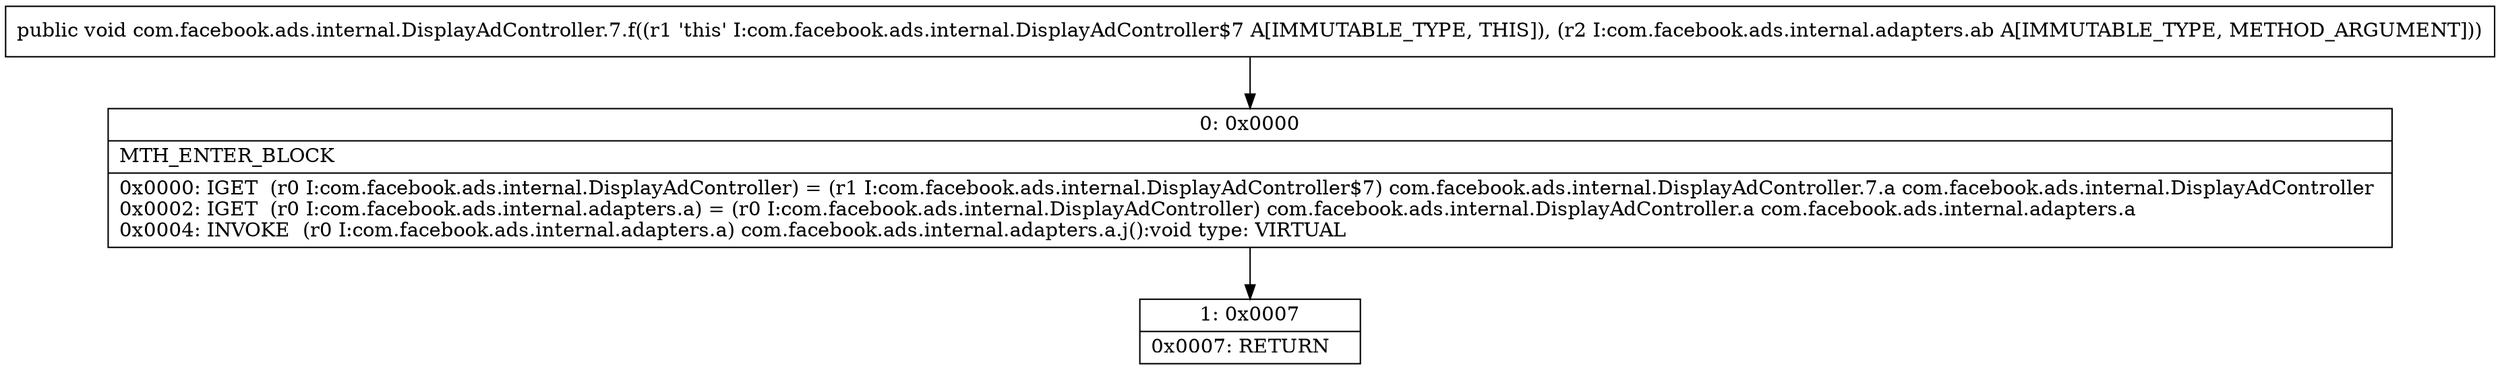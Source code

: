 digraph "CFG forcom.facebook.ads.internal.DisplayAdController.7.f(Lcom\/facebook\/ads\/internal\/adapters\/ab;)V" {
Node_0 [shape=record,label="{0\:\ 0x0000|MTH_ENTER_BLOCK\l|0x0000: IGET  (r0 I:com.facebook.ads.internal.DisplayAdController) = (r1 I:com.facebook.ads.internal.DisplayAdController$7) com.facebook.ads.internal.DisplayAdController.7.a com.facebook.ads.internal.DisplayAdController \l0x0002: IGET  (r0 I:com.facebook.ads.internal.adapters.a) = (r0 I:com.facebook.ads.internal.DisplayAdController) com.facebook.ads.internal.DisplayAdController.a com.facebook.ads.internal.adapters.a \l0x0004: INVOKE  (r0 I:com.facebook.ads.internal.adapters.a) com.facebook.ads.internal.adapters.a.j():void type: VIRTUAL \l}"];
Node_1 [shape=record,label="{1\:\ 0x0007|0x0007: RETURN   \l}"];
MethodNode[shape=record,label="{public void com.facebook.ads.internal.DisplayAdController.7.f((r1 'this' I:com.facebook.ads.internal.DisplayAdController$7 A[IMMUTABLE_TYPE, THIS]), (r2 I:com.facebook.ads.internal.adapters.ab A[IMMUTABLE_TYPE, METHOD_ARGUMENT])) }"];
MethodNode -> Node_0;
Node_0 -> Node_1;
}

